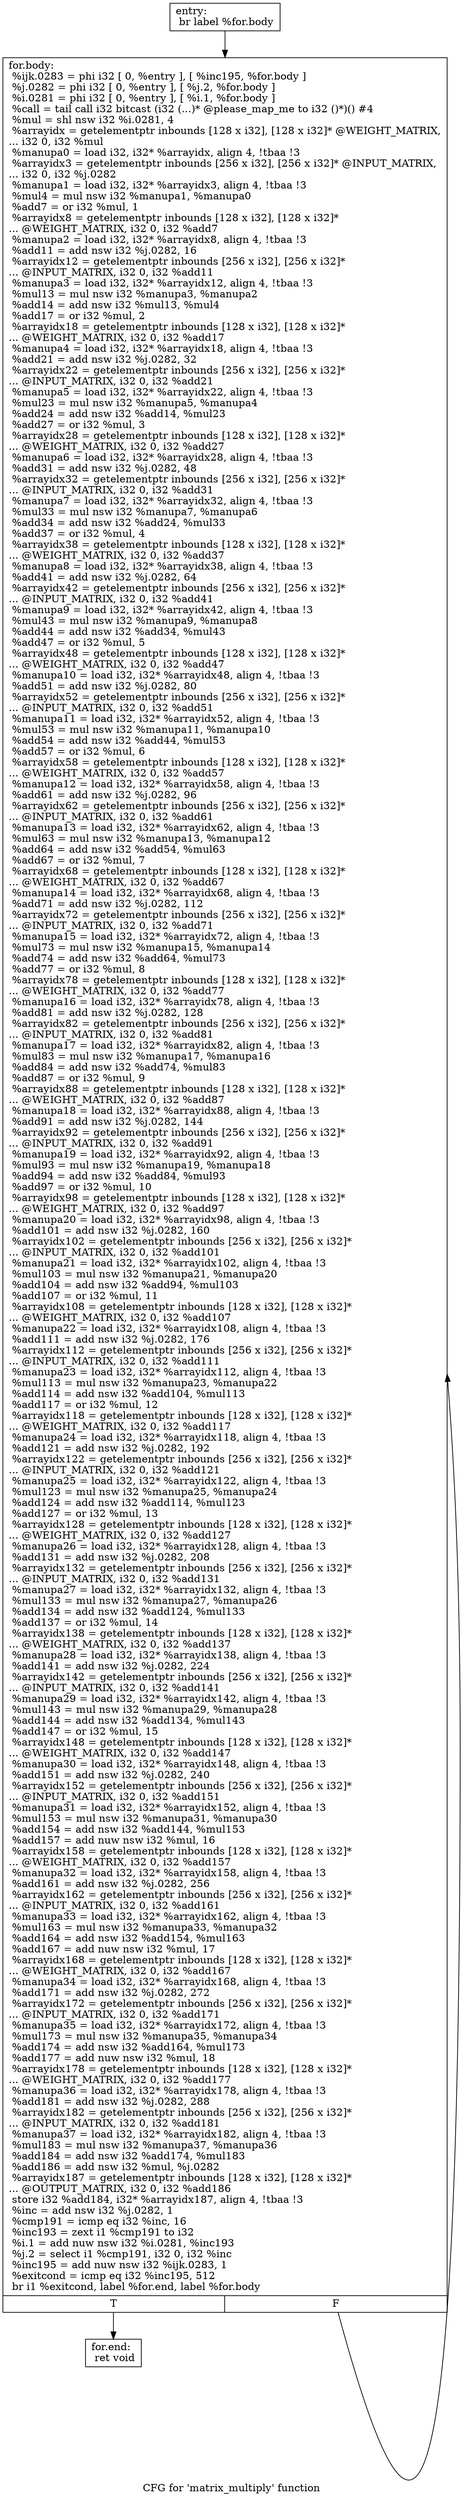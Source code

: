 digraph "CFG for 'matrix_multiply' function" {
	label="CFG for 'matrix_multiply' function";

	Node0x55a5ea6b62a0 [shape=record,label="{entry:\l  br label %for.body\l}"];
	Node0x55a5ea6b62a0 -> Node0x55a5ea6bdf10;
	Node0x55a5ea6bdf10 [shape=record,label="{for.body:                                         \l  %ijk.0283 = phi i32 [ 0, %entry ], [ %inc195, %for.body ]\l  %j.0282 = phi i32 [ 0, %entry ], [ %j.2, %for.body ]\l  %i.0281 = phi i32 [ 0, %entry ], [ %i.1, %for.body ]\l  %call = tail call i32 bitcast (i32 (...)* @please_map_me to i32 ()*)() #4\l  %mul = shl nsw i32 %i.0281, 4\l  %arrayidx = getelementptr inbounds [128 x i32], [128 x i32]* @WEIGHT_MATRIX,\l... i32 0, i32 %mul\l  %manupa0 = load i32, i32* %arrayidx, align 4, !tbaa !3\l  %arrayidx3 = getelementptr inbounds [256 x i32], [256 x i32]* @INPUT_MATRIX,\l... i32 0, i32 %j.0282\l  %manupa1 = load i32, i32* %arrayidx3, align 4, !tbaa !3\l  %mul4 = mul nsw i32 %manupa1, %manupa0\l  %add7 = or i32 %mul, 1\l  %arrayidx8 = getelementptr inbounds [128 x i32], [128 x i32]*\l... @WEIGHT_MATRIX, i32 0, i32 %add7\l  %manupa2 = load i32, i32* %arrayidx8, align 4, !tbaa !3\l  %add11 = add nsw i32 %j.0282, 16\l  %arrayidx12 = getelementptr inbounds [256 x i32], [256 x i32]*\l... @INPUT_MATRIX, i32 0, i32 %add11\l  %manupa3 = load i32, i32* %arrayidx12, align 4, !tbaa !3\l  %mul13 = mul nsw i32 %manupa3, %manupa2\l  %add14 = add nsw i32 %mul13, %mul4\l  %add17 = or i32 %mul, 2\l  %arrayidx18 = getelementptr inbounds [128 x i32], [128 x i32]*\l... @WEIGHT_MATRIX, i32 0, i32 %add17\l  %manupa4 = load i32, i32* %arrayidx18, align 4, !tbaa !3\l  %add21 = add nsw i32 %j.0282, 32\l  %arrayidx22 = getelementptr inbounds [256 x i32], [256 x i32]*\l... @INPUT_MATRIX, i32 0, i32 %add21\l  %manupa5 = load i32, i32* %arrayidx22, align 4, !tbaa !3\l  %mul23 = mul nsw i32 %manupa5, %manupa4\l  %add24 = add nsw i32 %add14, %mul23\l  %add27 = or i32 %mul, 3\l  %arrayidx28 = getelementptr inbounds [128 x i32], [128 x i32]*\l... @WEIGHT_MATRIX, i32 0, i32 %add27\l  %manupa6 = load i32, i32* %arrayidx28, align 4, !tbaa !3\l  %add31 = add nsw i32 %j.0282, 48\l  %arrayidx32 = getelementptr inbounds [256 x i32], [256 x i32]*\l... @INPUT_MATRIX, i32 0, i32 %add31\l  %manupa7 = load i32, i32* %arrayidx32, align 4, !tbaa !3\l  %mul33 = mul nsw i32 %manupa7, %manupa6\l  %add34 = add nsw i32 %add24, %mul33\l  %add37 = or i32 %mul, 4\l  %arrayidx38 = getelementptr inbounds [128 x i32], [128 x i32]*\l... @WEIGHT_MATRIX, i32 0, i32 %add37\l  %manupa8 = load i32, i32* %arrayidx38, align 4, !tbaa !3\l  %add41 = add nsw i32 %j.0282, 64\l  %arrayidx42 = getelementptr inbounds [256 x i32], [256 x i32]*\l... @INPUT_MATRIX, i32 0, i32 %add41\l  %manupa9 = load i32, i32* %arrayidx42, align 4, !tbaa !3\l  %mul43 = mul nsw i32 %manupa9, %manupa8\l  %add44 = add nsw i32 %add34, %mul43\l  %add47 = or i32 %mul, 5\l  %arrayidx48 = getelementptr inbounds [128 x i32], [128 x i32]*\l... @WEIGHT_MATRIX, i32 0, i32 %add47\l  %manupa10 = load i32, i32* %arrayidx48, align 4, !tbaa !3\l  %add51 = add nsw i32 %j.0282, 80\l  %arrayidx52 = getelementptr inbounds [256 x i32], [256 x i32]*\l... @INPUT_MATRIX, i32 0, i32 %add51\l  %manupa11 = load i32, i32* %arrayidx52, align 4, !tbaa !3\l  %mul53 = mul nsw i32 %manupa11, %manupa10\l  %add54 = add nsw i32 %add44, %mul53\l  %add57 = or i32 %mul, 6\l  %arrayidx58 = getelementptr inbounds [128 x i32], [128 x i32]*\l... @WEIGHT_MATRIX, i32 0, i32 %add57\l  %manupa12 = load i32, i32* %arrayidx58, align 4, !tbaa !3\l  %add61 = add nsw i32 %j.0282, 96\l  %arrayidx62 = getelementptr inbounds [256 x i32], [256 x i32]*\l... @INPUT_MATRIX, i32 0, i32 %add61\l  %manupa13 = load i32, i32* %arrayidx62, align 4, !tbaa !3\l  %mul63 = mul nsw i32 %manupa13, %manupa12\l  %add64 = add nsw i32 %add54, %mul63\l  %add67 = or i32 %mul, 7\l  %arrayidx68 = getelementptr inbounds [128 x i32], [128 x i32]*\l... @WEIGHT_MATRIX, i32 0, i32 %add67\l  %manupa14 = load i32, i32* %arrayidx68, align 4, !tbaa !3\l  %add71 = add nsw i32 %j.0282, 112\l  %arrayidx72 = getelementptr inbounds [256 x i32], [256 x i32]*\l... @INPUT_MATRIX, i32 0, i32 %add71\l  %manupa15 = load i32, i32* %arrayidx72, align 4, !tbaa !3\l  %mul73 = mul nsw i32 %manupa15, %manupa14\l  %add74 = add nsw i32 %add64, %mul73\l  %add77 = or i32 %mul, 8\l  %arrayidx78 = getelementptr inbounds [128 x i32], [128 x i32]*\l... @WEIGHT_MATRIX, i32 0, i32 %add77\l  %manupa16 = load i32, i32* %arrayidx78, align 4, !tbaa !3\l  %add81 = add nsw i32 %j.0282, 128\l  %arrayidx82 = getelementptr inbounds [256 x i32], [256 x i32]*\l... @INPUT_MATRIX, i32 0, i32 %add81\l  %manupa17 = load i32, i32* %arrayidx82, align 4, !tbaa !3\l  %mul83 = mul nsw i32 %manupa17, %manupa16\l  %add84 = add nsw i32 %add74, %mul83\l  %add87 = or i32 %mul, 9\l  %arrayidx88 = getelementptr inbounds [128 x i32], [128 x i32]*\l... @WEIGHT_MATRIX, i32 0, i32 %add87\l  %manupa18 = load i32, i32* %arrayidx88, align 4, !tbaa !3\l  %add91 = add nsw i32 %j.0282, 144\l  %arrayidx92 = getelementptr inbounds [256 x i32], [256 x i32]*\l... @INPUT_MATRIX, i32 0, i32 %add91\l  %manupa19 = load i32, i32* %arrayidx92, align 4, !tbaa !3\l  %mul93 = mul nsw i32 %manupa19, %manupa18\l  %add94 = add nsw i32 %add84, %mul93\l  %add97 = or i32 %mul, 10\l  %arrayidx98 = getelementptr inbounds [128 x i32], [128 x i32]*\l... @WEIGHT_MATRIX, i32 0, i32 %add97\l  %manupa20 = load i32, i32* %arrayidx98, align 4, !tbaa !3\l  %add101 = add nsw i32 %j.0282, 160\l  %arrayidx102 = getelementptr inbounds [256 x i32], [256 x i32]*\l... @INPUT_MATRIX, i32 0, i32 %add101\l  %manupa21 = load i32, i32* %arrayidx102, align 4, !tbaa !3\l  %mul103 = mul nsw i32 %manupa21, %manupa20\l  %add104 = add nsw i32 %add94, %mul103\l  %add107 = or i32 %mul, 11\l  %arrayidx108 = getelementptr inbounds [128 x i32], [128 x i32]*\l... @WEIGHT_MATRIX, i32 0, i32 %add107\l  %manupa22 = load i32, i32* %arrayidx108, align 4, !tbaa !3\l  %add111 = add nsw i32 %j.0282, 176\l  %arrayidx112 = getelementptr inbounds [256 x i32], [256 x i32]*\l... @INPUT_MATRIX, i32 0, i32 %add111\l  %manupa23 = load i32, i32* %arrayidx112, align 4, !tbaa !3\l  %mul113 = mul nsw i32 %manupa23, %manupa22\l  %add114 = add nsw i32 %add104, %mul113\l  %add117 = or i32 %mul, 12\l  %arrayidx118 = getelementptr inbounds [128 x i32], [128 x i32]*\l... @WEIGHT_MATRIX, i32 0, i32 %add117\l  %manupa24 = load i32, i32* %arrayidx118, align 4, !tbaa !3\l  %add121 = add nsw i32 %j.0282, 192\l  %arrayidx122 = getelementptr inbounds [256 x i32], [256 x i32]*\l... @INPUT_MATRIX, i32 0, i32 %add121\l  %manupa25 = load i32, i32* %arrayidx122, align 4, !tbaa !3\l  %mul123 = mul nsw i32 %manupa25, %manupa24\l  %add124 = add nsw i32 %add114, %mul123\l  %add127 = or i32 %mul, 13\l  %arrayidx128 = getelementptr inbounds [128 x i32], [128 x i32]*\l... @WEIGHT_MATRIX, i32 0, i32 %add127\l  %manupa26 = load i32, i32* %arrayidx128, align 4, !tbaa !3\l  %add131 = add nsw i32 %j.0282, 208\l  %arrayidx132 = getelementptr inbounds [256 x i32], [256 x i32]*\l... @INPUT_MATRIX, i32 0, i32 %add131\l  %manupa27 = load i32, i32* %arrayidx132, align 4, !tbaa !3\l  %mul133 = mul nsw i32 %manupa27, %manupa26\l  %add134 = add nsw i32 %add124, %mul133\l  %add137 = or i32 %mul, 14\l  %arrayidx138 = getelementptr inbounds [128 x i32], [128 x i32]*\l... @WEIGHT_MATRIX, i32 0, i32 %add137\l  %manupa28 = load i32, i32* %arrayidx138, align 4, !tbaa !3\l  %add141 = add nsw i32 %j.0282, 224\l  %arrayidx142 = getelementptr inbounds [256 x i32], [256 x i32]*\l... @INPUT_MATRIX, i32 0, i32 %add141\l  %manupa29 = load i32, i32* %arrayidx142, align 4, !tbaa !3\l  %mul143 = mul nsw i32 %manupa29, %manupa28\l  %add144 = add nsw i32 %add134, %mul143\l  %add147 = or i32 %mul, 15\l  %arrayidx148 = getelementptr inbounds [128 x i32], [128 x i32]*\l... @WEIGHT_MATRIX, i32 0, i32 %add147\l  %manupa30 = load i32, i32* %arrayidx148, align 4, !tbaa !3\l  %add151 = add nsw i32 %j.0282, 240\l  %arrayidx152 = getelementptr inbounds [256 x i32], [256 x i32]*\l... @INPUT_MATRIX, i32 0, i32 %add151\l  %manupa31 = load i32, i32* %arrayidx152, align 4, !tbaa !3\l  %mul153 = mul nsw i32 %manupa31, %manupa30\l  %add154 = add nsw i32 %add144, %mul153\l  %add157 = add nuw nsw i32 %mul, 16\l  %arrayidx158 = getelementptr inbounds [128 x i32], [128 x i32]*\l... @WEIGHT_MATRIX, i32 0, i32 %add157\l  %manupa32 = load i32, i32* %arrayidx158, align 4, !tbaa !3\l  %add161 = add nsw i32 %j.0282, 256\l  %arrayidx162 = getelementptr inbounds [256 x i32], [256 x i32]*\l... @INPUT_MATRIX, i32 0, i32 %add161\l  %manupa33 = load i32, i32* %arrayidx162, align 4, !tbaa !3\l  %mul163 = mul nsw i32 %manupa33, %manupa32\l  %add164 = add nsw i32 %add154, %mul163\l  %add167 = add nuw nsw i32 %mul, 17\l  %arrayidx168 = getelementptr inbounds [128 x i32], [128 x i32]*\l... @WEIGHT_MATRIX, i32 0, i32 %add167\l  %manupa34 = load i32, i32* %arrayidx168, align 4, !tbaa !3\l  %add171 = add nsw i32 %j.0282, 272\l  %arrayidx172 = getelementptr inbounds [256 x i32], [256 x i32]*\l... @INPUT_MATRIX, i32 0, i32 %add171\l  %manupa35 = load i32, i32* %arrayidx172, align 4, !tbaa !3\l  %mul173 = mul nsw i32 %manupa35, %manupa34\l  %add174 = add nsw i32 %add164, %mul173\l  %add177 = add nuw nsw i32 %mul, 18\l  %arrayidx178 = getelementptr inbounds [128 x i32], [128 x i32]*\l... @WEIGHT_MATRIX, i32 0, i32 %add177\l  %manupa36 = load i32, i32* %arrayidx178, align 4, !tbaa !3\l  %add181 = add nsw i32 %j.0282, 288\l  %arrayidx182 = getelementptr inbounds [256 x i32], [256 x i32]*\l... @INPUT_MATRIX, i32 0, i32 %add181\l  %manupa37 = load i32, i32* %arrayidx182, align 4, !tbaa !3\l  %mul183 = mul nsw i32 %manupa37, %manupa36\l  %add184 = add nsw i32 %add174, %mul183\l  %add186 = add nsw i32 %mul, %j.0282\l  %arrayidx187 = getelementptr inbounds [128 x i32], [128 x i32]*\l... @OUTPUT_MATRIX, i32 0, i32 %add186\l  store i32 %add184, i32* %arrayidx187, align 4, !tbaa !3\l  %inc = add nsw i32 %j.0282, 1\l  %cmp191 = icmp eq i32 %inc, 16\l  %inc193 = zext i1 %cmp191 to i32\l  %i.1 = add nuw nsw i32 %i.0281, %inc193\l  %j.2 = select i1 %cmp191, i32 0, i32 %inc\l  %inc195 = add nuw nsw i32 %ijk.0283, 1\l  %exitcond = icmp eq i32 %inc195, 512\l  br i1 %exitcond, label %for.end, label %for.body\l|{<s0>T|<s1>F}}"];
	Node0x55a5ea6bdf10:s0 -> Node0x55a5ea6bdf60;
	Node0x55a5ea6bdf10:s1 -> Node0x55a5ea6bdf10;
	Node0x55a5ea6bdf60 [shape=record,label="{for.end:                                          \l  ret void\l}"];
}
